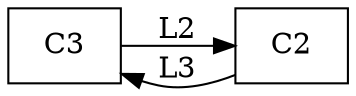 digraph topologia {
	rankdir=LR size="8,5"
	node [shape=rectangle]
	C3 -> C2 [label=L2]
	C2 -> C3 [label=L3]
}
